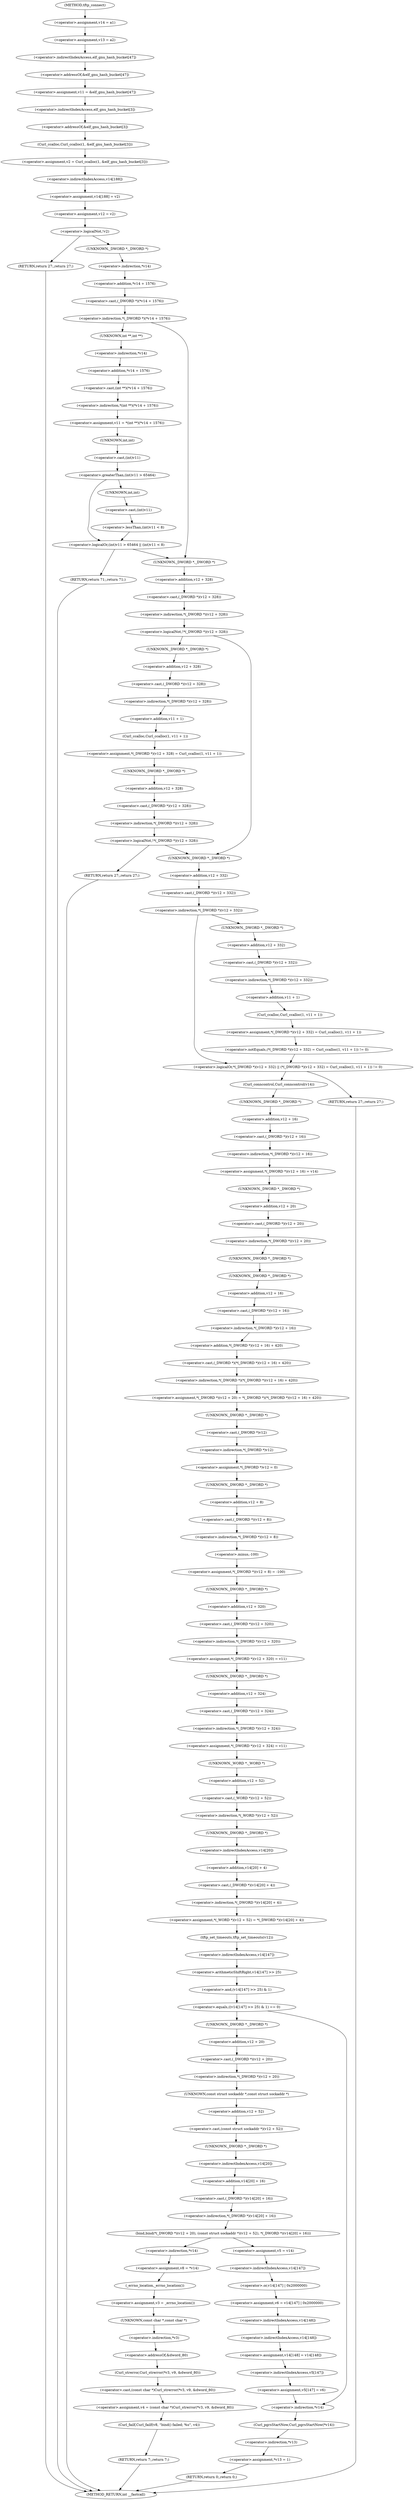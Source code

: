 digraph tftp_connect {  
"1000127" [label = "(<operator>.assignment,v14 = a1)" ]
"1000130" [label = "(<operator>.assignment,v13 = a2)" ]
"1000133" [label = "(<operator>.assignment,v11 = &elf_gnu_hash_bucket[47])" ]
"1000135" [label = "(<operator>.addressOf,&elf_gnu_hash_bucket[47])" ]
"1000136" [label = "(<operator>.indirectIndexAccess,elf_gnu_hash_bucket[47])" ]
"1000139" [label = "(<operator>.assignment,v2 = Curl_ccalloc(1, &elf_gnu_hash_bucket[3]))" ]
"1000141" [label = "(Curl_ccalloc,Curl_ccalloc(1, &elf_gnu_hash_bucket[3]))" ]
"1000143" [label = "(<operator>.addressOf,&elf_gnu_hash_bucket[3])" ]
"1000144" [label = "(<operator>.indirectIndexAccess,elf_gnu_hash_bucket[3])" ]
"1000147" [label = "(<operator>.assignment,v14[188] = v2)" ]
"1000148" [label = "(<operator>.indirectIndexAccess,v14[188])" ]
"1000152" [label = "(<operator>.assignment,v12 = v2)" ]
"1000156" [label = "(<operator>.logicalNot,!v2)" ]
"1000158" [label = "(RETURN,return 27;,return 27;)" ]
"1000161" [label = "(<operator>.indirection,*(_DWORD *)(*v14 + 1576))" ]
"1000162" [label = "(<operator>.cast,(_DWORD *)(*v14 + 1576))" ]
"1000163" [label = "(UNKNOWN,_DWORD *,_DWORD *)" ]
"1000164" [label = "(<operator>.addition,*v14 + 1576)" ]
"1000165" [label = "(<operator>.indirection,*v14)" ]
"1000169" [label = "(<operator>.assignment,v11 = *(int **)(*v14 + 1576))" ]
"1000171" [label = "(<operator>.indirection,*(int **)(*v14 + 1576))" ]
"1000172" [label = "(<operator>.cast,(int **)(*v14 + 1576))" ]
"1000173" [label = "(UNKNOWN,int **,int **)" ]
"1000174" [label = "(<operator>.addition,*v14 + 1576)" ]
"1000175" [label = "(<operator>.indirection,*v14)" ]
"1000179" [label = "(<operator>.logicalOr,(int)v11 > 65464 || (int)v11 < 8)" ]
"1000180" [label = "(<operator>.greaterThan,(int)v11 > 65464)" ]
"1000181" [label = "(<operator>.cast,(int)v11)" ]
"1000182" [label = "(UNKNOWN,int,int)" ]
"1000185" [label = "(<operator>.lessThan,(int)v11 < 8)" ]
"1000186" [label = "(<operator>.cast,(int)v11)" ]
"1000187" [label = "(UNKNOWN,int,int)" ]
"1000190" [label = "(RETURN,return 71;,return 71;)" ]
"1000193" [label = "(<operator>.logicalNot,!*(_DWORD *)(v12 + 328))" ]
"1000194" [label = "(<operator>.indirection,*(_DWORD *)(v12 + 328))" ]
"1000195" [label = "(<operator>.cast,(_DWORD *)(v12 + 328))" ]
"1000196" [label = "(UNKNOWN,_DWORD *,_DWORD *)" ]
"1000197" [label = "(<operator>.addition,v12 + 328)" ]
"1000201" [label = "(<operator>.assignment,*(_DWORD *)(v12 + 328) = Curl_ccalloc(1, v11 + 1))" ]
"1000202" [label = "(<operator>.indirection,*(_DWORD *)(v12 + 328))" ]
"1000203" [label = "(<operator>.cast,(_DWORD *)(v12 + 328))" ]
"1000204" [label = "(UNKNOWN,_DWORD *,_DWORD *)" ]
"1000205" [label = "(<operator>.addition,v12 + 328)" ]
"1000208" [label = "(Curl_ccalloc,Curl_ccalloc(1, v11 + 1))" ]
"1000210" [label = "(<operator>.addition,v11 + 1)" ]
"1000214" [label = "(<operator>.logicalNot,!*(_DWORD *)(v12 + 328))" ]
"1000215" [label = "(<operator>.indirection,*(_DWORD *)(v12 + 328))" ]
"1000216" [label = "(<operator>.cast,(_DWORD *)(v12 + 328))" ]
"1000217" [label = "(UNKNOWN,_DWORD *,_DWORD *)" ]
"1000218" [label = "(<operator>.addition,v12 + 328)" ]
"1000221" [label = "(RETURN,return 27;,return 27;)" ]
"1000224" [label = "(<operator>.logicalOr,*(_DWORD *)(v12 + 332) || (*(_DWORD *)(v12 + 332) = Curl_ccalloc(1, v11 + 1)) != 0)" ]
"1000225" [label = "(<operator>.indirection,*(_DWORD *)(v12 + 332))" ]
"1000226" [label = "(<operator>.cast,(_DWORD *)(v12 + 332))" ]
"1000227" [label = "(UNKNOWN,_DWORD *,_DWORD *)" ]
"1000228" [label = "(<operator>.addition,v12 + 332)" ]
"1000231" [label = "(<operator>.notEquals,(*(_DWORD *)(v12 + 332) = Curl_ccalloc(1, v11 + 1)) != 0)" ]
"1000232" [label = "(<operator>.assignment,*(_DWORD *)(v12 + 332) = Curl_ccalloc(1, v11 + 1))" ]
"1000233" [label = "(<operator>.indirection,*(_DWORD *)(v12 + 332))" ]
"1000234" [label = "(<operator>.cast,(_DWORD *)(v12 + 332))" ]
"1000235" [label = "(UNKNOWN,_DWORD *,_DWORD *)" ]
"1000236" [label = "(<operator>.addition,v12 + 332)" ]
"1000239" [label = "(Curl_ccalloc,Curl_ccalloc(1, v11 + 1))" ]
"1000241" [label = "(<operator>.addition,v11 + 1)" ]
"1000246" [label = "(Curl_conncontrol,Curl_conncontrol(v14))" ]
"1000248" [label = "(<operator>.assignment,*(_DWORD *)(v12 + 16) = v14)" ]
"1000249" [label = "(<operator>.indirection,*(_DWORD *)(v12 + 16))" ]
"1000250" [label = "(<operator>.cast,(_DWORD *)(v12 + 16))" ]
"1000251" [label = "(UNKNOWN,_DWORD *,_DWORD *)" ]
"1000252" [label = "(<operator>.addition,v12 + 16)" ]
"1000256" [label = "(<operator>.assignment,*(_DWORD *)(v12 + 20) = *(_DWORD *)(*(_DWORD *)(v12 + 16) + 420))" ]
"1000257" [label = "(<operator>.indirection,*(_DWORD *)(v12 + 20))" ]
"1000258" [label = "(<operator>.cast,(_DWORD *)(v12 + 20))" ]
"1000259" [label = "(UNKNOWN,_DWORD *,_DWORD *)" ]
"1000260" [label = "(<operator>.addition,v12 + 20)" ]
"1000263" [label = "(<operator>.indirection,*(_DWORD *)(*(_DWORD *)(v12 + 16) + 420))" ]
"1000264" [label = "(<operator>.cast,(_DWORD *)(*(_DWORD *)(v12 + 16) + 420))" ]
"1000265" [label = "(UNKNOWN,_DWORD *,_DWORD *)" ]
"1000266" [label = "(<operator>.addition,*(_DWORD *)(v12 + 16) + 420)" ]
"1000267" [label = "(<operator>.indirection,*(_DWORD *)(v12 + 16))" ]
"1000268" [label = "(<operator>.cast,(_DWORD *)(v12 + 16))" ]
"1000269" [label = "(UNKNOWN,_DWORD *,_DWORD *)" ]
"1000270" [label = "(<operator>.addition,v12 + 16)" ]
"1000274" [label = "(<operator>.assignment,*(_DWORD *)v12 = 0)" ]
"1000275" [label = "(<operator>.indirection,*(_DWORD *)v12)" ]
"1000276" [label = "(<operator>.cast,(_DWORD *)v12)" ]
"1000277" [label = "(UNKNOWN,_DWORD *,_DWORD *)" ]
"1000280" [label = "(<operator>.assignment,*(_DWORD *)(v12 + 8) = -100)" ]
"1000281" [label = "(<operator>.indirection,*(_DWORD *)(v12 + 8))" ]
"1000282" [label = "(<operator>.cast,(_DWORD *)(v12 + 8))" ]
"1000283" [label = "(UNKNOWN,_DWORD *,_DWORD *)" ]
"1000284" [label = "(<operator>.addition,v12 + 8)" ]
"1000287" [label = "(<operator>.minus,-100)" ]
"1000289" [label = "(<operator>.assignment,*(_DWORD *)(v12 + 320) = v11)" ]
"1000290" [label = "(<operator>.indirection,*(_DWORD *)(v12 + 320))" ]
"1000291" [label = "(<operator>.cast,(_DWORD *)(v12 + 320))" ]
"1000292" [label = "(UNKNOWN,_DWORD *,_DWORD *)" ]
"1000293" [label = "(<operator>.addition,v12 + 320)" ]
"1000297" [label = "(<operator>.assignment,*(_DWORD *)(v12 + 324) = v11)" ]
"1000298" [label = "(<operator>.indirection,*(_DWORD *)(v12 + 324))" ]
"1000299" [label = "(<operator>.cast,(_DWORD *)(v12 + 324))" ]
"1000300" [label = "(UNKNOWN,_DWORD *,_DWORD *)" ]
"1000301" [label = "(<operator>.addition,v12 + 324)" ]
"1000305" [label = "(<operator>.assignment,*(_WORD *)(v12 + 52) = *(_DWORD *)(v14[20] + 4))" ]
"1000306" [label = "(<operator>.indirection,*(_WORD *)(v12 + 52))" ]
"1000307" [label = "(<operator>.cast,(_WORD *)(v12 + 52))" ]
"1000308" [label = "(UNKNOWN,_WORD *,_WORD *)" ]
"1000309" [label = "(<operator>.addition,v12 + 52)" ]
"1000312" [label = "(<operator>.indirection,*(_DWORD *)(v14[20] + 4))" ]
"1000313" [label = "(<operator>.cast,(_DWORD *)(v14[20] + 4))" ]
"1000314" [label = "(UNKNOWN,_DWORD *,_DWORD *)" ]
"1000315" [label = "(<operator>.addition,v14[20] + 4)" ]
"1000316" [label = "(<operator>.indirectIndexAccess,v14[20])" ]
"1000320" [label = "(tftp_set_timeouts,tftp_set_timeouts(v12))" ]
"1000323" [label = "(<operator>.equals,((v14[147] >> 25) & 1) == 0)" ]
"1000324" [label = "(<operator>.and,(v14[147] >> 25) & 1)" ]
"1000325" [label = "(<operator>.arithmeticShiftRight,v14[147] >> 25)" ]
"1000326" [label = "(<operator>.indirectIndexAccess,v14[147])" ]
"1000334" [label = "(bind,bind(*(_DWORD *)(v12 + 20), (const struct sockaddr *)(v12 + 52), *(_DWORD *)(v14[20] + 16)))" ]
"1000335" [label = "(<operator>.indirection,*(_DWORD *)(v12 + 20))" ]
"1000336" [label = "(<operator>.cast,(_DWORD *)(v12 + 20))" ]
"1000337" [label = "(UNKNOWN,_DWORD *,_DWORD *)" ]
"1000338" [label = "(<operator>.addition,v12 + 20)" ]
"1000341" [label = "(<operator>.cast,(const struct sockaddr *)(v12 + 52))" ]
"1000342" [label = "(UNKNOWN,const struct sockaddr *,const struct sockaddr *)" ]
"1000343" [label = "(<operator>.addition,v12 + 52)" ]
"1000346" [label = "(<operator>.indirection,*(_DWORD *)(v14[20] + 16))" ]
"1000347" [label = "(<operator>.cast,(_DWORD *)(v14[20] + 16))" ]
"1000348" [label = "(UNKNOWN,_DWORD *,_DWORD *)" ]
"1000349" [label = "(<operator>.addition,v14[20] + 16)" ]
"1000350" [label = "(<operator>.indirectIndexAccess,v14[20])" ]
"1000355" [label = "(<operator>.assignment,v8 = *v14)" ]
"1000357" [label = "(<operator>.indirection,*v14)" ]
"1000359" [label = "(<operator>.assignment,v3 = _errno_location())" ]
"1000361" [label = "(_errno_location,_errno_location())" ]
"1000362" [label = "(<operator>.assignment,v4 = (const char *)Curl_strerror(*v3, v9, &dword_80))" ]
"1000364" [label = "(<operator>.cast,(const char *)Curl_strerror(*v3, v9, &dword_80))" ]
"1000365" [label = "(UNKNOWN,const char *,const char *)" ]
"1000366" [label = "(Curl_strerror,Curl_strerror(*v3, v9, &dword_80))" ]
"1000367" [label = "(<operator>.indirection,*v3)" ]
"1000370" [label = "(<operator>.addressOf,&dword_80)" ]
"1000372" [label = "(Curl_failf,Curl_failf(v8, \"bind() failed; %s\", v4))" ]
"1000376" [label = "(RETURN,return 7;,return 7;)" ]
"1000378" [label = "(<operator>.assignment,v5 = v14)" ]
"1000381" [label = "(<operator>.assignment,v6 = v14[147] | 0x2000000)" ]
"1000383" [label = "(<operator>.or,v14[147] | 0x2000000)" ]
"1000384" [label = "(<operator>.indirectIndexAccess,v14[147])" ]
"1000388" [label = "(<operator>.assignment,v14[148] = v14[148])" ]
"1000389" [label = "(<operator>.indirectIndexAccess,v14[148])" ]
"1000392" [label = "(<operator>.indirectIndexAccess,v14[148])" ]
"1000395" [label = "(<operator>.assignment,v5[147] = v6)" ]
"1000396" [label = "(<operator>.indirectIndexAccess,v5[147])" ]
"1000400" [label = "(Curl_pgrsStartNow,Curl_pgrsStartNow(*v14))" ]
"1000401" [label = "(<operator>.indirection,*v14)" ]
"1000403" [label = "(<operator>.assignment,*v13 = 1)" ]
"1000404" [label = "(<operator>.indirection,*v13)" ]
"1000407" [label = "(RETURN,return 0;,return 0;)" ]
"1000409" [label = "(RETURN,return 27;,return 27;)" ]
"1000112" [label = "(METHOD,tftp_connect)" ]
"1000411" [label = "(METHOD_RETURN,int __fastcall)" ]
  "1000127" -> "1000130" 
  "1000130" -> "1000136" 
  "1000133" -> "1000144" 
  "1000135" -> "1000133" 
  "1000136" -> "1000135" 
  "1000139" -> "1000148" 
  "1000141" -> "1000139" 
  "1000143" -> "1000141" 
  "1000144" -> "1000143" 
  "1000147" -> "1000152" 
  "1000148" -> "1000147" 
  "1000152" -> "1000156" 
  "1000156" -> "1000163" 
  "1000156" -> "1000158" 
  "1000158" -> "1000411" 
  "1000161" -> "1000196" 
  "1000161" -> "1000173" 
  "1000162" -> "1000161" 
  "1000163" -> "1000165" 
  "1000164" -> "1000162" 
  "1000165" -> "1000164" 
  "1000169" -> "1000182" 
  "1000171" -> "1000169" 
  "1000172" -> "1000171" 
  "1000173" -> "1000175" 
  "1000174" -> "1000172" 
  "1000175" -> "1000174" 
  "1000179" -> "1000196" 
  "1000179" -> "1000190" 
  "1000180" -> "1000187" 
  "1000180" -> "1000179" 
  "1000181" -> "1000180" 
  "1000182" -> "1000181" 
  "1000185" -> "1000179" 
  "1000186" -> "1000185" 
  "1000187" -> "1000186" 
  "1000190" -> "1000411" 
  "1000193" -> "1000204" 
  "1000193" -> "1000227" 
  "1000194" -> "1000193" 
  "1000195" -> "1000194" 
  "1000196" -> "1000197" 
  "1000197" -> "1000195" 
  "1000201" -> "1000217" 
  "1000202" -> "1000210" 
  "1000203" -> "1000202" 
  "1000204" -> "1000205" 
  "1000205" -> "1000203" 
  "1000208" -> "1000201" 
  "1000210" -> "1000208" 
  "1000214" -> "1000227" 
  "1000214" -> "1000221" 
  "1000215" -> "1000214" 
  "1000216" -> "1000215" 
  "1000217" -> "1000218" 
  "1000218" -> "1000216" 
  "1000221" -> "1000411" 
  "1000224" -> "1000246" 
  "1000224" -> "1000409" 
  "1000225" -> "1000235" 
  "1000225" -> "1000224" 
  "1000226" -> "1000225" 
  "1000227" -> "1000228" 
  "1000228" -> "1000226" 
  "1000231" -> "1000224" 
  "1000232" -> "1000231" 
  "1000233" -> "1000241" 
  "1000234" -> "1000233" 
  "1000235" -> "1000236" 
  "1000236" -> "1000234" 
  "1000239" -> "1000232" 
  "1000241" -> "1000239" 
  "1000246" -> "1000251" 
  "1000248" -> "1000259" 
  "1000249" -> "1000248" 
  "1000250" -> "1000249" 
  "1000251" -> "1000252" 
  "1000252" -> "1000250" 
  "1000256" -> "1000277" 
  "1000257" -> "1000265" 
  "1000258" -> "1000257" 
  "1000259" -> "1000260" 
  "1000260" -> "1000258" 
  "1000263" -> "1000256" 
  "1000264" -> "1000263" 
  "1000265" -> "1000269" 
  "1000266" -> "1000264" 
  "1000267" -> "1000266" 
  "1000268" -> "1000267" 
  "1000269" -> "1000270" 
  "1000270" -> "1000268" 
  "1000274" -> "1000283" 
  "1000275" -> "1000274" 
  "1000276" -> "1000275" 
  "1000277" -> "1000276" 
  "1000280" -> "1000292" 
  "1000281" -> "1000287" 
  "1000282" -> "1000281" 
  "1000283" -> "1000284" 
  "1000284" -> "1000282" 
  "1000287" -> "1000280" 
  "1000289" -> "1000300" 
  "1000290" -> "1000289" 
  "1000291" -> "1000290" 
  "1000292" -> "1000293" 
  "1000293" -> "1000291" 
  "1000297" -> "1000308" 
  "1000298" -> "1000297" 
  "1000299" -> "1000298" 
  "1000300" -> "1000301" 
  "1000301" -> "1000299" 
  "1000305" -> "1000320" 
  "1000306" -> "1000314" 
  "1000307" -> "1000306" 
  "1000308" -> "1000309" 
  "1000309" -> "1000307" 
  "1000312" -> "1000305" 
  "1000313" -> "1000312" 
  "1000314" -> "1000316" 
  "1000315" -> "1000313" 
  "1000316" -> "1000315" 
  "1000320" -> "1000326" 
  "1000323" -> "1000337" 
  "1000323" -> "1000401" 
  "1000324" -> "1000323" 
  "1000325" -> "1000324" 
  "1000326" -> "1000325" 
  "1000334" -> "1000357" 
  "1000334" -> "1000378" 
  "1000335" -> "1000342" 
  "1000336" -> "1000335" 
  "1000337" -> "1000338" 
  "1000338" -> "1000336" 
  "1000341" -> "1000348" 
  "1000342" -> "1000343" 
  "1000343" -> "1000341" 
  "1000346" -> "1000334" 
  "1000347" -> "1000346" 
  "1000348" -> "1000350" 
  "1000349" -> "1000347" 
  "1000350" -> "1000349" 
  "1000355" -> "1000361" 
  "1000357" -> "1000355" 
  "1000359" -> "1000365" 
  "1000361" -> "1000359" 
  "1000362" -> "1000372" 
  "1000364" -> "1000362" 
  "1000365" -> "1000367" 
  "1000366" -> "1000364" 
  "1000367" -> "1000370" 
  "1000370" -> "1000366" 
  "1000372" -> "1000376" 
  "1000376" -> "1000411" 
  "1000378" -> "1000384" 
  "1000381" -> "1000389" 
  "1000383" -> "1000381" 
  "1000384" -> "1000383" 
  "1000388" -> "1000396" 
  "1000389" -> "1000392" 
  "1000392" -> "1000388" 
  "1000395" -> "1000401" 
  "1000396" -> "1000395" 
  "1000400" -> "1000404" 
  "1000401" -> "1000400" 
  "1000403" -> "1000407" 
  "1000404" -> "1000403" 
  "1000407" -> "1000411" 
  "1000409" -> "1000411" 
  "1000112" -> "1000127" 
}

